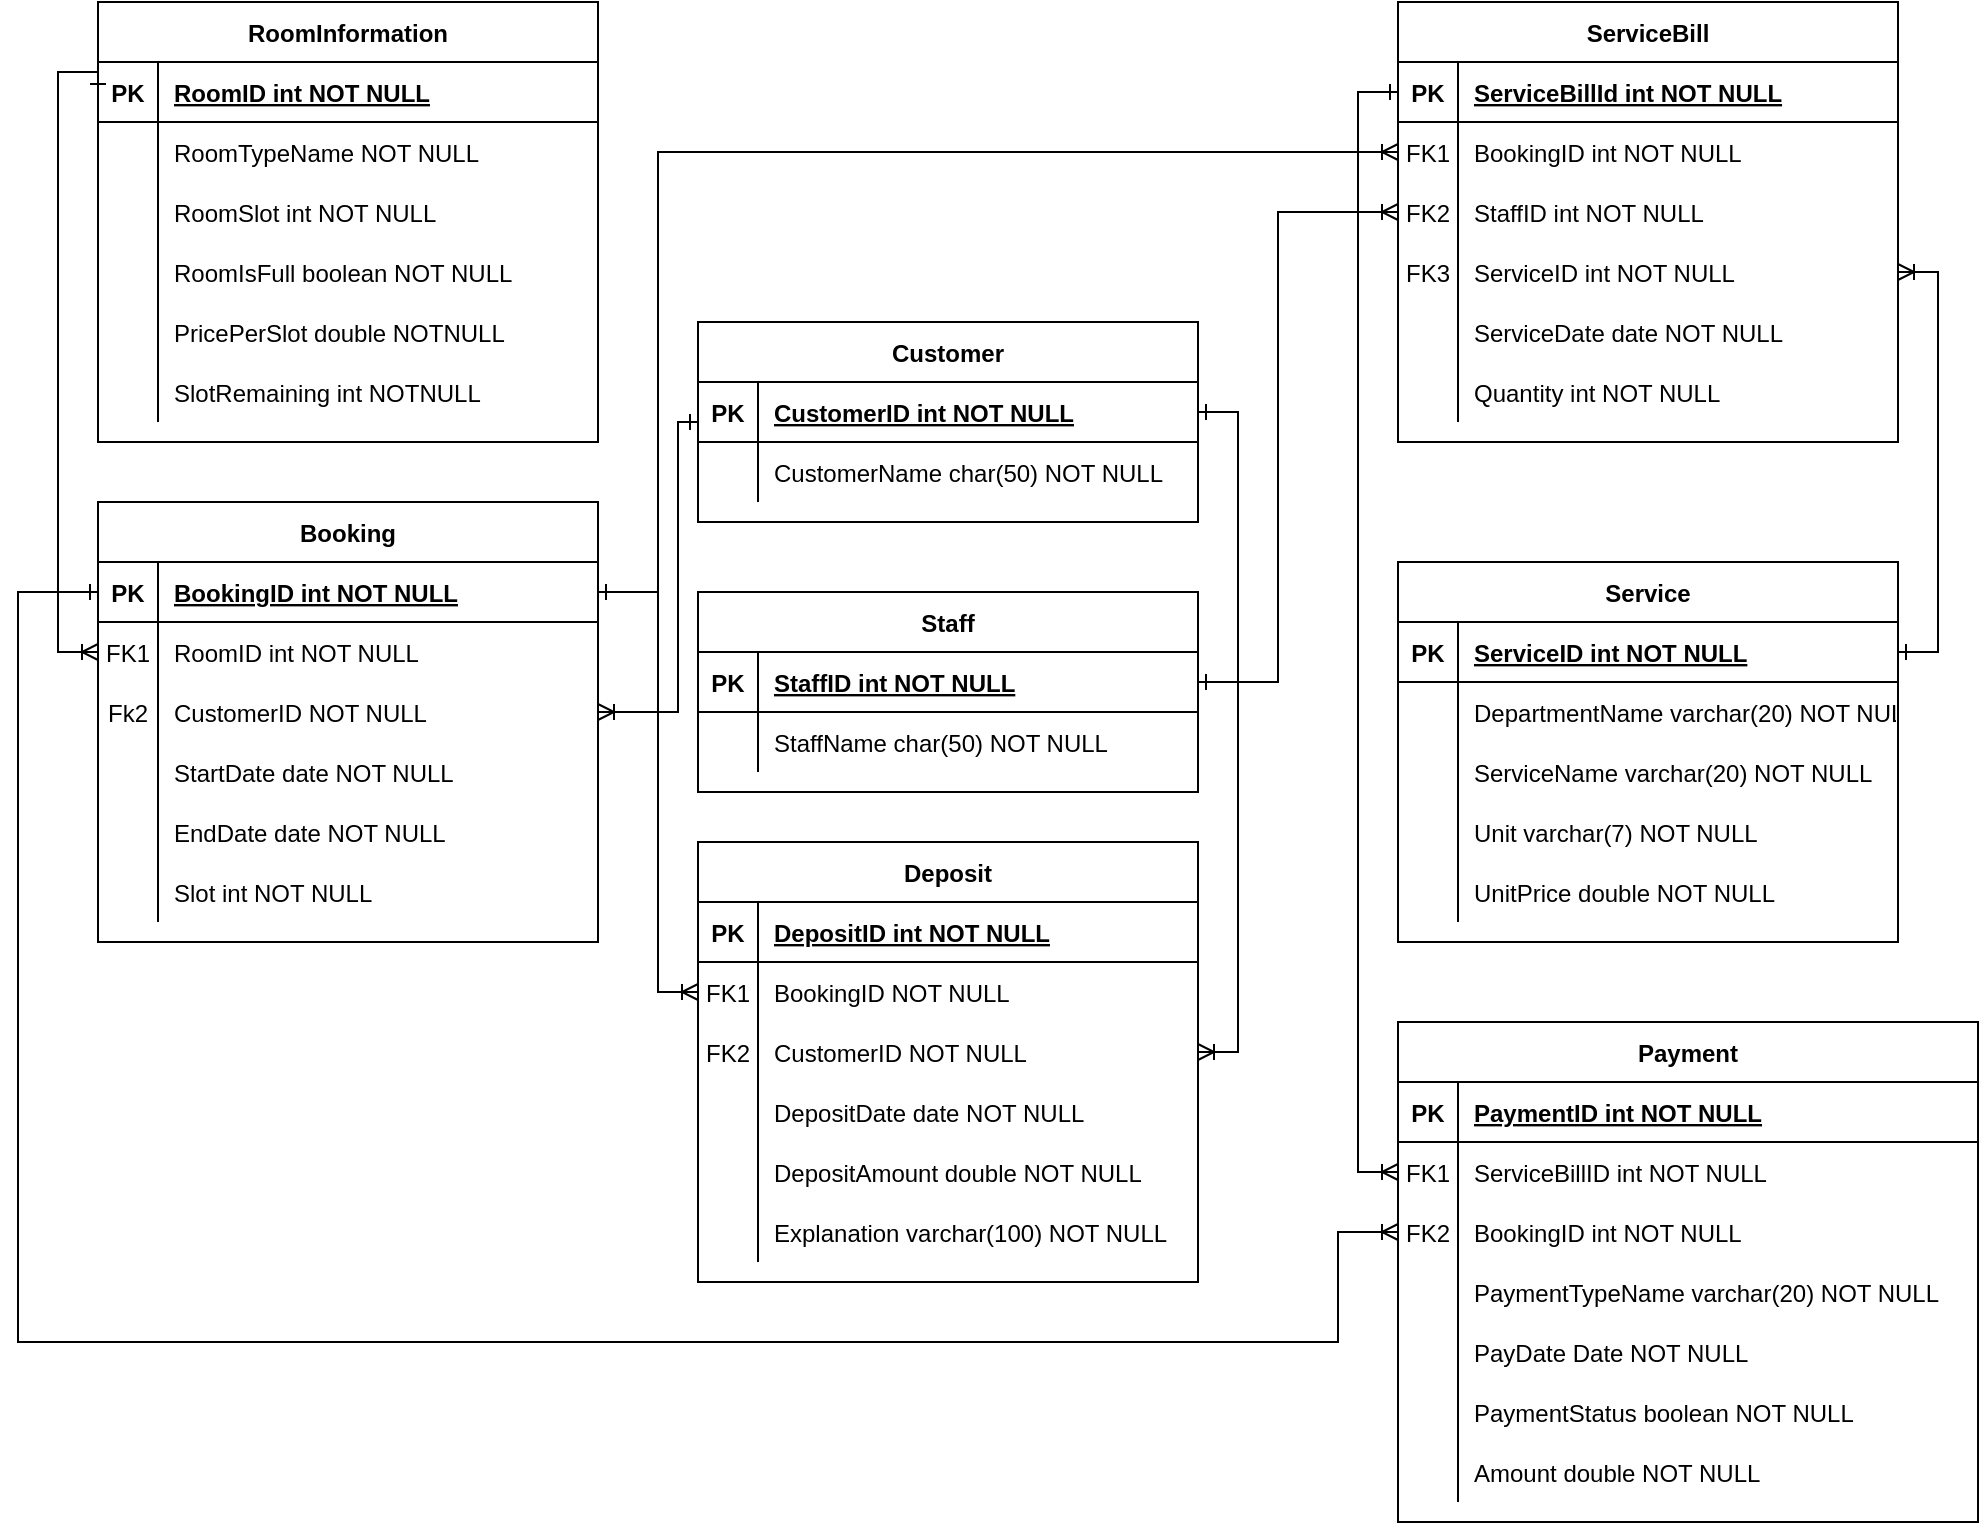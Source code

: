 <mxfile version="14.8.1" type="github">
  <diagram id="R2lEEEUBdFMjLlhIrx00" name="Page-1">
    <mxGraphModel dx="2333" dy="781" grid="1" gridSize="10" guides="1" tooltips="1" connect="1" arrows="1" fold="1" page="1" pageScale="1" pageWidth="850" pageHeight="1100" math="0" shadow="0" extFonts="Permanent Marker^https://fonts.googleapis.com/css?family=Permanent+Marker">
      <root>
        <mxCell id="0" />
        <mxCell id="1" parent="0" />
        <mxCell id="C-vyLk0tnHw3VtMMgP7b-1" value="" style="endArrow=ERoneToMany;startArrow=ERone;endFill=0;startFill=0;edgeStyle=orthogonalEdgeStyle;rounded=0;exitX=1;exitY=0.5;exitDx=0;exitDy=0;" parent="1" source="pdozgxHdHOySigWVWjLX-70" target="C-vyLk0tnHw3VtMMgP7b-6" edge="1">
          <mxGeometry width="100" height="100" relative="1" as="geometry">
            <mxPoint x="320" y="940" as="sourcePoint" />
            <mxPoint x="420" y="840" as="targetPoint" />
            <Array as="points">
              <mxPoint x="80" y="475" />
              <mxPoint x="80" y="255" />
            </Array>
          </mxGeometry>
        </mxCell>
        <mxCell id="C-vyLk0tnHw3VtMMgP7b-2" value="ServiceBill" style="shape=table;startSize=30;container=1;collapsible=1;childLayout=tableLayout;fixedRows=1;rowLines=0;fontStyle=1;align=center;resizeLast=1;" parent="1" vertex="1">
          <mxGeometry x="450" y="180" width="250" height="220" as="geometry" />
        </mxCell>
        <mxCell id="C-vyLk0tnHw3VtMMgP7b-3" value="" style="shape=partialRectangle;collapsible=0;dropTarget=0;pointerEvents=0;fillColor=none;points=[[0,0.5],[1,0.5]];portConstraint=eastwest;top=0;left=0;right=0;bottom=1;" parent="C-vyLk0tnHw3VtMMgP7b-2" vertex="1">
          <mxGeometry y="30" width="250" height="30" as="geometry" />
        </mxCell>
        <mxCell id="C-vyLk0tnHw3VtMMgP7b-4" value="PK" style="shape=partialRectangle;overflow=hidden;connectable=0;fillColor=none;top=0;left=0;bottom=0;right=0;fontStyle=1;" parent="C-vyLk0tnHw3VtMMgP7b-3" vertex="1">
          <mxGeometry width="30" height="30" as="geometry" />
        </mxCell>
        <mxCell id="C-vyLk0tnHw3VtMMgP7b-5" value="ServiceBillId int NOT NULL " style="shape=partialRectangle;overflow=hidden;connectable=0;fillColor=none;top=0;left=0;bottom=0;right=0;align=left;spacingLeft=6;fontStyle=5;" parent="C-vyLk0tnHw3VtMMgP7b-3" vertex="1">
          <mxGeometry x="30" width="220" height="30" as="geometry" />
        </mxCell>
        <mxCell id="C-vyLk0tnHw3VtMMgP7b-6" value="" style="shape=partialRectangle;collapsible=0;dropTarget=0;pointerEvents=0;fillColor=none;points=[[0,0.5],[1,0.5]];portConstraint=eastwest;top=0;left=0;right=0;bottom=0;" parent="C-vyLk0tnHw3VtMMgP7b-2" vertex="1">
          <mxGeometry y="60" width="250" height="30" as="geometry" />
        </mxCell>
        <mxCell id="C-vyLk0tnHw3VtMMgP7b-7" value="FK1" style="shape=partialRectangle;overflow=hidden;connectable=0;fillColor=none;top=0;left=0;bottom=0;right=0;" parent="C-vyLk0tnHw3VtMMgP7b-6" vertex="1">
          <mxGeometry width="30" height="30" as="geometry" />
        </mxCell>
        <mxCell id="C-vyLk0tnHw3VtMMgP7b-8" value="BookingID int NOT NULL" style="shape=partialRectangle;overflow=hidden;connectable=0;fillColor=none;top=0;left=0;bottom=0;right=0;align=left;spacingLeft=6;" parent="C-vyLk0tnHw3VtMMgP7b-6" vertex="1">
          <mxGeometry x="30" width="220" height="30" as="geometry" />
        </mxCell>
        <mxCell id="3VsKUPw2C42cCpVu3yYq-6" value="" style="shape=partialRectangle;collapsible=0;dropTarget=0;pointerEvents=0;fillColor=none;points=[[0,0.5],[1,0.5]];portConstraint=eastwest;top=0;left=0;right=0;bottom=0;" parent="C-vyLk0tnHw3VtMMgP7b-2" vertex="1">
          <mxGeometry y="90" width="250" height="30" as="geometry" />
        </mxCell>
        <mxCell id="3VsKUPw2C42cCpVu3yYq-7" value="FK2" style="shape=partialRectangle;overflow=hidden;connectable=0;fillColor=none;top=0;left=0;bottom=0;right=0;" parent="3VsKUPw2C42cCpVu3yYq-6" vertex="1">
          <mxGeometry width="30" height="30" as="geometry" />
        </mxCell>
        <mxCell id="3VsKUPw2C42cCpVu3yYq-8" value="StaffID int NOT NULL" style="shape=partialRectangle;overflow=hidden;connectable=0;fillColor=none;top=0;left=0;bottom=0;right=0;align=left;spacingLeft=6;" parent="3VsKUPw2C42cCpVu3yYq-6" vertex="1">
          <mxGeometry x="30" width="220" height="30" as="geometry" />
        </mxCell>
        <mxCell id="3VsKUPw2C42cCpVu3yYq-26" value="" style="shape=partialRectangle;collapsible=0;dropTarget=0;pointerEvents=0;fillColor=none;points=[[0,0.5],[1,0.5]];portConstraint=eastwest;top=0;left=0;right=0;bottom=0;" parent="C-vyLk0tnHw3VtMMgP7b-2" vertex="1">
          <mxGeometry y="120" width="250" height="30" as="geometry" />
        </mxCell>
        <mxCell id="3VsKUPw2C42cCpVu3yYq-27" value="FK3" style="shape=partialRectangle;overflow=hidden;connectable=0;fillColor=none;top=0;left=0;bottom=0;right=0;" parent="3VsKUPw2C42cCpVu3yYq-26" vertex="1">
          <mxGeometry width="30" height="30" as="geometry" />
        </mxCell>
        <mxCell id="3VsKUPw2C42cCpVu3yYq-28" value="ServiceID int NOT NULL" style="shape=partialRectangle;overflow=hidden;connectable=0;fillColor=none;top=0;left=0;bottom=0;right=0;align=left;spacingLeft=6;" parent="3VsKUPw2C42cCpVu3yYq-26" vertex="1">
          <mxGeometry x="30" width="220" height="30" as="geometry" />
        </mxCell>
        <mxCell id="C-vyLk0tnHw3VtMMgP7b-9" value="" style="shape=partialRectangle;collapsible=0;dropTarget=0;pointerEvents=0;fillColor=none;points=[[0,0.5],[1,0.5]];portConstraint=eastwest;top=0;left=0;right=0;bottom=0;" parent="C-vyLk0tnHw3VtMMgP7b-2" vertex="1">
          <mxGeometry y="150" width="250" height="30" as="geometry" />
        </mxCell>
        <mxCell id="C-vyLk0tnHw3VtMMgP7b-10" value="" style="shape=partialRectangle;overflow=hidden;connectable=0;fillColor=none;top=0;left=0;bottom=0;right=0;" parent="C-vyLk0tnHw3VtMMgP7b-9" vertex="1">
          <mxGeometry width="30" height="30" as="geometry" />
        </mxCell>
        <mxCell id="C-vyLk0tnHw3VtMMgP7b-11" value="ServiceDate date NOT NULL" style="shape=partialRectangle;overflow=hidden;connectable=0;fillColor=none;top=0;left=0;bottom=0;right=0;align=left;spacingLeft=6;" parent="C-vyLk0tnHw3VtMMgP7b-9" vertex="1">
          <mxGeometry x="30" width="220" height="30" as="geometry" />
        </mxCell>
        <mxCell id="fxvT222xAMGo9lwEEvbv-1" value="" style="shape=partialRectangle;collapsible=0;dropTarget=0;pointerEvents=0;fillColor=none;points=[[0,0.5],[1,0.5]];portConstraint=eastwest;top=0;left=0;right=0;bottom=0;" parent="C-vyLk0tnHw3VtMMgP7b-2" vertex="1">
          <mxGeometry y="180" width="250" height="30" as="geometry" />
        </mxCell>
        <mxCell id="fxvT222xAMGo9lwEEvbv-2" value="" style="shape=partialRectangle;overflow=hidden;connectable=0;fillColor=none;top=0;left=0;bottom=0;right=0;" parent="fxvT222xAMGo9lwEEvbv-1" vertex="1">
          <mxGeometry width="30" height="30" as="geometry" />
        </mxCell>
        <mxCell id="fxvT222xAMGo9lwEEvbv-3" value="Quantity int NOT NULL" style="shape=partialRectangle;overflow=hidden;connectable=0;fillColor=none;top=0;left=0;bottom=0;right=0;align=left;spacingLeft=6;" parent="fxvT222xAMGo9lwEEvbv-1" vertex="1">
          <mxGeometry x="30" width="220" height="30" as="geometry" />
        </mxCell>
        <mxCell id="C-vyLk0tnHw3VtMMgP7b-13" value="Service" style="shape=table;startSize=30;container=1;collapsible=1;childLayout=tableLayout;fixedRows=1;rowLines=0;fontStyle=1;align=center;resizeLast=1;" parent="1" vertex="1">
          <mxGeometry x="450" y="460" width="250" height="190" as="geometry" />
        </mxCell>
        <mxCell id="C-vyLk0tnHw3VtMMgP7b-14" value="" style="shape=partialRectangle;collapsible=0;dropTarget=0;pointerEvents=0;fillColor=none;points=[[0,0.5],[1,0.5]];portConstraint=eastwest;top=0;left=0;right=0;bottom=1;" parent="C-vyLk0tnHw3VtMMgP7b-13" vertex="1">
          <mxGeometry y="30" width="250" height="30" as="geometry" />
        </mxCell>
        <mxCell id="C-vyLk0tnHw3VtMMgP7b-15" value="PK" style="shape=partialRectangle;overflow=hidden;connectable=0;fillColor=none;top=0;left=0;bottom=0;right=0;fontStyle=1;" parent="C-vyLk0tnHw3VtMMgP7b-14" vertex="1">
          <mxGeometry width="30" height="30" as="geometry" />
        </mxCell>
        <mxCell id="C-vyLk0tnHw3VtMMgP7b-16" value="ServiceID int NOT NULL " style="shape=partialRectangle;overflow=hidden;connectable=0;fillColor=none;top=0;left=0;bottom=0;right=0;align=left;spacingLeft=6;fontStyle=5;" parent="C-vyLk0tnHw3VtMMgP7b-14" vertex="1">
          <mxGeometry x="30" width="220" height="30" as="geometry" />
        </mxCell>
        <mxCell id="3VsKUPw2C42cCpVu3yYq-75" value="" style="shape=partialRectangle;collapsible=0;dropTarget=0;pointerEvents=0;fillColor=none;points=[[0,0.5],[1,0.5]];portConstraint=eastwest;top=0;left=0;right=0;bottom=0;" parent="C-vyLk0tnHw3VtMMgP7b-13" vertex="1">
          <mxGeometry y="60" width="250" height="30" as="geometry" />
        </mxCell>
        <mxCell id="3VsKUPw2C42cCpVu3yYq-76" value="" style="shape=partialRectangle;overflow=hidden;connectable=0;fillColor=none;top=0;left=0;bottom=0;right=0;" parent="3VsKUPw2C42cCpVu3yYq-75" vertex="1">
          <mxGeometry width="30" height="30" as="geometry" />
        </mxCell>
        <mxCell id="3VsKUPw2C42cCpVu3yYq-77" value="DepartmentName varchar(20) NOT NULL" style="shape=partialRectangle;overflow=hidden;connectable=0;fillColor=none;top=0;left=0;bottom=0;right=0;align=left;spacingLeft=6;" parent="3VsKUPw2C42cCpVu3yYq-75" vertex="1">
          <mxGeometry x="30" width="220" height="30" as="geometry" />
        </mxCell>
        <mxCell id="pdozgxHdHOySigWVWjLX-59" value="" style="shape=partialRectangle;collapsible=0;dropTarget=0;pointerEvents=0;fillColor=none;points=[[0,0.5],[1,0.5]];portConstraint=eastwest;top=0;left=0;right=0;bottom=0;" parent="C-vyLk0tnHw3VtMMgP7b-13" vertex="1">
          <mxGeometry y="90" width="250" height="30" as="geometry" />
        </mxCell>
        <mxCell id="pdozgxHdHOySigWVWjLX-60" value="" style="shape=partialRectangle;overflow=hidden;connectable=0;fillColor=none;top=0;left=0;bottom=0;right=0;" parent="pdozgxHdHOySigWVWjLX-59" vertex="1">
          <mxGeometry width="30" height="30" as="geometry" />
        </mxCell>
        <mxCell id="pdozgxHdHOySigWVWjLX-61" value="ServiceName varchar(20) NOT NULL" style="shape=partialRectangle;overflow=hidden;connectable=0;fillColor=none;top=0;left=0;bottom=0;right=0;align=left;spacingLeft=6;" parent="pdozgxHdHOySigWVWjLX-59" vertex="1">
          <mxGeometry x="30" width="220" height="30" as="geometry" />
        </mxCell>
        <mxCell id="3VsKUPw2C42cCpVu3yYq-29" value="" style="shape=partialRectangle;collapsible=0;dropTarget=0;pointerEvents=0;fillColor=none;points=[[0,0.5],[1,0.5]];portConstraint=eastwest;top=0;left=0;right=0;bottom=0;" parent="C-vyLk0tnHw3VtMMgP7b-13" vertex="1">
          <mxGeometry y="120" width="250" height="30" as="geometry" />
        </mxCell>
        <mxCell id="3VsKUPw2C42cCpVu3yYq-30" value="" style="shape=partialRectangle;overflow=hidden;connectable=0;fillColor=none;top=0;left=0;bottom=0;right=0;" parent="3VsKUPw2C42cCpVu3yYq-29" vertex="1">
          <mxGeometry width="30" height="30" as="geometry" />
        </mxCell>
        <mxCell id="3VsKUPw2C42cCpVu3yYq-31" value="Unit varchar(7) NOT NULL" style="shape=partialRectangle;overflow=hidden;connectable=0;fillColor=none;top=0;left=0;bottom=0;right=0;align=left;spacingLeft=6;" parent="3VsKUPw2C42cCpVu3yYq-29" vertex="1">
          <mxGeometry x="30" width="220" height="30" as="geometry" />
        </mxCell>
        <mxCell id="3VsKUPw2C42cCpVu3yYq-32" value="" style="shape=partialRectangle;collapsible=0;dropTarget=0;pointerEvents=0;fillColor=none;points=[[0,0.5],[1,0.5]];portConstraint=eastwest;top=0;left=0;right=0;bottom=0;" parent="C-vyLk0tnHw3VtMMgP7b-13" vertex="1">
          <mxGeometry y="150" width="250" height="30" as="geometry" />
        </mxCell>
        <mxCell id="3VsKUPw2C42cCpVu3yYq-33" value="" style="shape=partialRectangle;overflow=hidden;connectable=0;fillColor=none;top=0;left=0;bottom=0;right=0;" parent="3VsKUPw2C42cCpVu3yYq-32" vertex="1">
          <mxGeometry width="30" height="30" as="geometry" />
        </mxCell>
        <mxCell id="3VsKUPw2C42cCpVu3yYq-34" value="UnitPrice double NOT NULL" style="shape=partialRectangle;overflow=hidden;connectable=0;fillColor=none;top=0;left=0;bottom=0;right=0;align=left;spacingLeft=6;" parent="3VsKUPw2C42cCpVu3yYq-32" vertex="1">
          <mxGeometry x="30" width="220" height="30" as="geometry" />
        </mxCell>
        <mxCell id="C-vyLk0tnHw3VtMMgP7b-23" value="Customer" style="shape=table;startSize=30;container=1;collapsible=1;childLayout=tableLayout;fixedRows=1;rowLines=0;fontStyle=1;align=center;resizeLast=1;" parent="1" vertex="1">
          <mxGeometry x="100" y="340" width="250" height="100" as="geometry" />
        </mxCell>
        <mxCell id="C-vyLk0tnHw3VtMMgP7b-24" value="" style="shape=partialRectangle;collapsible=0;dropTarget=0;pointerEvents=0;fillColor=none;points=[[0,0.5],[1,0.5]];portConstraint=eastwest;top=0;left=0;right=0;bottom=1;" parent="C-vyLk0tnHw3VtMMgP7b-23" vertex="1">
          <mxGeometry y="30" width="250" height="30" as="geometry" />
        </mxCell>
        <mxCell id="C-vyLk0tnHw3VtMMgP7b-25" value="PK" style="shape=partialRectangle;overflow=hidden;connectable=0;fillColor=none;top=0;left=0;bottom=0;right=0;fontStyle=1;" parent="C-vyLk0tnHw3VtMMgP7b-24" vertex="1">
          <mxGeometry width="30" height="30" as="geometry" />
        </mxCell>
        <mxCell id="C-vyLk0tnHw3VtMMgP7b-26" value="CustomerID int NOT NULL " style="shape=partialRectangle;overflow=hidden;connectable=0;fillColor=none;top=0;left=0;bottom=0;right=0;align=left;spacingLeft=6;fontStyle=5;" parent="C-vyLk0tnHw3VtMMgP7b-24" vertex="1">
          <mxGeometry x="30" width="220" height="30" as="geometry" />
        </mxCell>
        <mxCell id="C-vyLk0tnHw3VtMMgP7b-27" value="" style="shape=partialRectangle;collapsible=0;dropTarget=0;pointerEvents=0;fillColor=none;points=[[0,0.5],[1,0.5]];portConstraint=eastwest;top=0;left=0;right=0;bottom=0;" parent="C-vyLk0tnHw3VtMMgP7b-23" vertex="1">
          <mxGeometry y="60" width="250" height="30" as="geometry" />
        </mxCell>
        <mxCell id="C-vyLk0tnHw3VtMMgP7b-28" value="" style="shape=partialRectangle;overflow=hidden;connectable=0;fillColor=none;top=0;left=0;bottom=0;right=0;" parent="C-vyLk0tnHw3VtMMgP7b-27" vertex="1">
          <mxGeometry width="30" height="30" as="geometry" />
        </mxCell>
        <mxCell id="C-vyLk0tnHw3VtMMgP7b-29" value="CustomerName char(50) NOT NULL" style="shape=partialRectangle;overflow=hidden;connectable=0;fillColor=none;top=0;left=0;bottom=0;right=0;align=left;spacingLeft=6;" parent="C-vyLk0tnHw3VtMMgP7b-27" vertex="1">
          <mxGeometry x="30" width="220" height="30" as="geometry" />
        </mxCell>
        <mxCell id="3VsKUPw2C42cCpVu3yYq-9" value="Staff" style="shape=table;startSize=30;container=1;collapsible=1;childLayout=tableLayout;fixedRows=1;rowLines=0;fontStyle=1;align=center;resizeLast=1;" parent="1" vertex="1">
          <mxGeometry x="100" y="475" width="250" height="100" as="geometry" />
        </mxCell>
        <mxCell id="3VsKUPw2C42cCpVu3yYq-10" value="" style="shape=partialRectangle;collapsible=0;dropTarget=0;pointerEvents=0;fillColor=none;points=[[0,0.5],[1,0.5]];portConstraint=eastwest;top=0;left=0;right=0;bottom=1;" parent="3VsKUPw2C42cCpVu3yYq-9" vertex="1">
          <mxGeometry y="30" width="250" height="30" as="geometry" />
        </mxCell>
        <mxCell id="3VsKUPw2C42cCpVu3yYq-11" value="PK" style="shape=partialRectangle;overflow=hidden;connectable=0;fillColor=none;top=0;left=0;bottom=0;right=0;fontStyle=1;" parent="3VsKUPw2C42cCpVu3yYq-10" vertex="1">
          <mxGeometry width="30" height="30" as="geometry" />
        </mxCell>
        <mxCell id="3VsKUPw2C42cCpVu3yYq-12" value="StaffID int NOT NULL " style="shape=partialRectangle;overflow=hidden;connectable=0;fillColor=none;top=0;left=0;bottom=0;right=0;align=left;spacingLeft=6;fontStyle=5;" parent="3VsKUPw2C42cCpVu3yYq-10" vertex="1">
          <mxGeometry x="30" width="220" height="30" as="geometry" />
        </mxCell>
        <mxCell id="3VsKUPw2C42cCpVu3yYq-13" value="" style="shape=partialRectangle;collapsible=0;dropTarget=0;pointerEvents=0;fillColor=none;points=[[0,0.5],[1,0.5]];portConstraint=eastwest;top=0;left=0;right=0;bottom=0;" parent="3VsKUPw2C42cCpVu3yYq-9" vertex="1">
          <mxGeometry y="60" width="250" height="30" as="geometry" />
        </mxCell>
        <mxCell id="3VsKUPw2C42cCpVu3yYq-14" value="" style="shape=partialRectangle;overflow=hidden;connectable=0;fillColor=none;top=0;left=0;bottom=0;right=0;" parent="3VsKUPw2C42cCpVu3yYq-13" vertex="1">
          <mxGeometry width="30" height="30" as="geometry" />
        </mxCell>
        <mxCell id="3VsKUPw2C42cCpVu3yYq-15" value="StaffName char(50) NOT NULL" style="shape=partialRectangle;overflow=hidden;connectable=0;fillColor=none;top=0;left=0;bottom=0;right=0;align=left;spacingLeft=6;" parent="3VsKUPw2C42cCpVu3yYq-13" vertex="1">
          <mxGeometry x="30" width="220" height="30" as="geometry" />
        </mxCell>
        <mxCell id="3VsKUPw2C42cCpVu3yYq-38" value="Deposit" style="shape=table;startSize=30;container=1;collapsible=1;childLayout=tableLayout;fixedRows=1;rowLines=0;fontStyle=1;align=center;resizeLast=1;" parent="1" vertex="1">
          <mxGeometry x="100" y="600" width="250" height="220" as="geometry" />
        </mxCell>
        <mxCell id="3VsKUPw2C42cCpVu3yYq-39" value="" style="shape=partialRectangle;collapsible=0;dropTarget=0;pointerEvents=0;fillColor=none;points=[[0,0.5],[1,0.5]];portConstraint=eastwest;top=0;left=0;right=0;bottom=1;" parent="3VsKUPw2C42cCpVu3yYq-38" vertex="1">
          <mxGeometry y="30" width="250" height="30" as="geometry" />
        </mxCell>
        <mxCell id="3VsKUPw2C42cCpVu3yYq-40" value="PK" style="shape=partialRectangle;overflow=hidden;connectable=0;fillColor=none;top=0;left=0;bottom=0;right=0;fontStyle=1;" parent="3VsKUPw2C42cCpVu3yYq-39" vertex="1">
          <mxGeometry width="30" height="30" as="geometry" />
        </mxCell>
        <mxCell id="3VsKUPw2C42cCpVu3yYq-41" value="DepositID int NOT NULL " style="shape=partialRectangle;overflow=hidden;connectable=0;fillColor=none;top=0;left=0;bottom=0;right=0;align=left;spacingLeft=6;fontStyle=5;" parent="3VsKUPw2C42cCpVu3yYq-39" vertex="1">
          <mxGeometry x="30" width="220" height="30" as="geometry" />
        </mxCell>
        <mxCell id="3VsKUPw2C42cCpVu3yYq-48" value="" style="shape=partialRectangle;collapsible=0;dropTarget=0;pointerEvents=0;fillColor=none;points=[[0,0.5],[1,0.5]];portConstraint=eastwest;top=0;left=0;right=0;bottom=0;" parent="3VsKUPw2C42cCpVu3yYq-38" vertex="1">
          <mxGeometry y="60" width="250" height="30" as="geometry" />
        </mxCell>
        <mxCell id="3VsKUPw2C42cCpVu3yYq-49" value="FK1" style="shape=partialRectangle;overflow=hidden;connectable=0;fillColor=none;top=0;left=0;bottom=0;right=0;" parent="3VsKUPw2C42cCpVu3yYq-48" vertex="1">
          <mxGeometry width="30" height="30" as="geometry" />
        </mxCell>
        <mxCell id="3VsKUPw2C42cCpVu3yYq-50" value="BookingID NOT NULL" style="shape=partialRectangle;overflow=hidden;connectable=0;fillColor=none;top=0;left=0;bottom=0;right=0;align=left;spacingLeft=6;" parent="3VsKUPw2C42cCpVu3yYq-48" vertex="1">
          <mxGeometry x="30" width="220" height="30" as="geometry" />
        </mxCell>
        <mxCell id="02pUx_h28aILRqXFC5u3-17" value="" style="shape=partialRectangle;collapsible=0;dropTarget=0;pointerEvents=0;fillColor=none;points=[[0,0.5],[1,0.5]];portConstraint=eastwest;top=0;left=0;right=0;bottom=0;" parent="3VsKUPw2C42cCpVu3yYq-38" vertex="1">
          <mxGeometry y="90" width="250" height="30" as="geometry" />
        </mxCell>
        <mxCell id="02pUx_h28aILRqXFC5u3-18" value="FK2" style="shape=partialRectangle;overflow=hidden;connectable=0;fillColor=none;top=0;left=0;bottom=0;right=0;" parent="02pUx_h28aILRqXFC5u3-17" vertex="1">
          <mxGeometry width="30" height="30" as="geometry" />
        </mxCell>
        <mxCell id="02pUx_h28aILRqXFC5u3-19" value="CustomerID NOT NULL" style="shape=partialRectangle;overflow=hidden;connectable=0;fillColor=none;top=0;left=0;bottom=0;right=0;align=left;spacingLeft=6;" parent="02pUx_h28aILRqXFC5u3-17" vertex="1">
          <mxGeometry x="30" width="220" height="30" as="geometry" />
        </mxCell>
        <mxCell id="3VsKUPw2C42cCpVu3yYq-42" value="" style="shape=partialRectangle;collapsible=0;dropTarget=0;pointerEvents=0;fillColor=none;points=[[0,0.5],[1,0.5]];portConstraint=eastwest;top=0;left=0;right=0;bottom=0;" parent="3VsKUPw2C42cCpVu3yYq-38" vertex="1">
          <mxGeometry y="120" width="250" height="30" as="geometry" />
        </mxCell>
        <mxCell id="3VsKUPw2C42cCpVu3yYq-43" value="" style="shape=partialRectangle;overflow=hidden;connectable=0;fillColor=none;top=0;left=0;bottom=0;right=0;" parent="3VsKUPw2C42cCpVu3yYq-42" vertex="1">
          <mxGeometry width="30" height="30" as="geometry" />
        </mxCell>
        <mxCell id="3VsKUPw2C42cCpVu3yYq-44" value="DepositDate date NOT NULL" style="shape=partialRectangle;overflow=hidden;connectable=0;fillColor=none;top=0;left=0;bottom=0;right=0;align=left;spacingLeft=6;" parent="3VsKUPw2C42cCpVu3yYq-42" vertex="1">
          <mxGeometry x="30" width="220" height="30" as="geometry" />
        </mxCell>
        <mxCell id="3VsKUPw2C42cCpVu3yYq-45" value="" style="shape=partialRectangle;collapsible=0;dropTarget=0;pointerEvents=0;fillColor=none;points=[[0,0.5],[1,0.5]];portConstraint=eastwest;top=0;left=0;right=0;bottom=0;" parent="3VsKUPw2C42cCpVu3yYq-38" vertex="1">
          <mxGeometry y="150" width="250" height="30" as="geometry" />
        </mxCell>
        <mxCell id="3VsKUPw2C42cCpVu3yYq-46" value="" style="shape=partialRectangle;overflow=hidden;connectable=0;fillColor=none;top=0;left=0;bottom=0;right=0;" parent="3VsKUPw2C42cCpVu3yYq-45" vertex="1">
          <mxGeometry width="30" height="30" as="geometry" />
        </mxCell>
        <mxCell id="3VsKUPw2C42cCpVu3yYq-47" value="DepositAmount double NOT NULL" style="shape=partialRectangle;overflow=hidden;connectable=0;fillColor=none;top=0;left=0;bottom=0;right=0;align=left;spacingLeft=6;" parent="3VsKUPw2C42cCpVu3yYq-45" vertex="1">
          <mxGeometry x="30" width="220" height="30" as="geometry" />
        </mxCell>
        <mxCell id="3VsKUPw2C42cCpVu3yYq-54" value="" style="shape=partialRectangle;collapsible=0;dropTarget=0;pointerEvents=0;fillColor=none;points=[[0,0.5],[1,0.5]];portConstraint=eastwest;top=0;left=0;right=0;bottom=0;" parent="3VsKUPw2C42cCpVu3yYq-38" vertex="1">
          <mxGeometry y="180" width="250" height="30" as="geometry" />
        </mxCell>
        <mxCell id="3VsKUPw2C42cCpVu3yYq-55" value="" style="shape=partialRectangle;overflow=hidden;connectable=0;fillColor=none;top=0;left=0;bottom=0;right=0;" parent="3VsKUPw2C42cCpVu3yYq-54" vertex="1">
          <mxGeometry width="30" height="30" as="geometry" />
        </mxCell>
        <mxCell id="3VsKUPw2C42cCpVu3yYq-56" value="Explanation varchar(100) NOT NULL" style="shape=partialRectangle;overflow=hidden;connectable=0;fillColor=none;top=0;left=0;bottom=0;right=0;align=left;spacingLeft=6;" parent="3VsKUPw2C42cCpVu3yYq-54" vertex="1">
          <mxGeometry x="30" width="220" height="30" as="geometry" />
        </mxCell>
        <mxCell id="3VsKUPw2C42cCpVu3yYq-78" style="edgeStyle=orthogonalEdgeStyle;rounded=0;orthogonalLoop=1;jettySize=auto;html=1;startArrow=ERoneToMany;startFill=0;endArrow=ERone;endFill=0;exitX=1;exitY=0.5;exitDx=0;exitDy=0;" parent="1" source="3VsKUPw2C42cCpVu3yYq-26" target="C-vyLk0tnHw3VtMMgP7b-14" edge="1">
          <mxGeometry relative="1" as="geometry">
            <Array as="points">
              <mxPoint x="720" y="315" />
              <mxPoint x="720" y="505" />
            </Array>
          </mxGeometry>
        </mxCell>
        <mxCell id="fxvT222xAMGo9lwEEvbv-7" value="RoomInformation" style="shape=table;startSize=30;container=1;collapsible=1;childLayout=tableLayout;fixedRows=1;rowLines=0;fontStyle=1;align=center;resizeLast=1;" parent="1" vertex="1">
          <mxGeometry x="-200" y="180" width="250" height="220" as="geometry" />
        </mxCell>
        <mxCell id="fxvT222xAMGo9lwEEvbv-8" value="" style="shape=partialRectangle;collapsible=0;dropTarget=0;pointerEvents=0;fillColor=none;points=[[0,0.5],[1,0.5]];portConstraint=eastwest;top=0;left=0;right=0;bottom=1;" parent="fxvT222xAMGo9lwEEvbv-7" vertex="1">
          <mxGeometry y="30" width="250" height="30" as="geometry" />
        </mxCell>
        <mxCell id="fxvT222xAMGo9lwEEvbv-9" value="PK" style="shape=partialRectangle;overflow=hidden;connectable=0;fillColor=none;top=0;left=0;bottom=0;right=0;fontStyle=1;" parent="fxvT222xAMGo9lwEEvbv-8" vertex="1">
          <mxGeometry width="30" height="30" as="geometry" />
        </mxCell>
        <mxCell id="fxvT222xAMGo9lwEEvbv-10" value="RoomID int NOT NULL " style="shape=partialRectangle;overflow=hidden;connectable=0;fillColor=none;top=0;left=0;bottom=0;right=0;align=left;spacingLeft=6;fontStyle=5;" parent="fxvT222xAMGo9lwEEvbv-8" vertex="1">
          <mxGeometry x="30" width="220" height="30" as="geometry" />
        </mxCell>
        <mxCell id="fxvT222xAMGo9lwEEvbv-14" value="" style="shape=partialRectangle;collapsible=0;dropTarget=0;pointerEvents=0;fillColor=none;points=[[0,0.5],[1,0.5]];portConstraint=eastwest;top=0;left=0;right=0;bottom=0;" parent="fxvT222xAMGo9lwEEvbv-7" vertex="1">
          <mxGeometry y="60" width="250" height="30" as="geometry" />
        </mxCell>
        <mxCell id="fxvT222xAMGo9lwEEvbv-15" value="" style="shape=partialRectangle;overflow=hidden;connectable=0;fillColor=none;top=0;left=0;bottom=0;right=0;" parent="fxvT222xAMGo9lwEEvbv-14" vertex="1">
          <mxGeometry width="30" height="30" as="geometry" />
        </mxCell>
        <mxCell id="fxvT222xAMGo9lwEEvbv-16" value="RoomTypeName NOT NULL" style="shape=partialRectangle;overflow=hidden;connectable=0;fillColor=none;top=0;left=0;bottom=0;right=0;align=left;spacingLeft=6;" parent="fxvT222xAMGo9lwEEvbv-14" vertex="1">
          <mxGeometry x="30" width="220" height="30" as="geometry" />
        </mxCell>
        <mxCell id="fxvT222xAMGo9lwEEvbv-11" value="" style="shape=partialRectangle;collapsible=0;dropTarget=0;pointerEvents=0;fillColor=none;points=[[0,0.5],[1,0.5]];portConstraint=eastwest;top=0;left=0;right=0;bottom=0;" parent="fxvT222xAMGo9lwEEvbv-7" vertex="1">
          <mxGeometry y="90" width="250" height="30" as="geometry" />
        </mxCell>
        <mxCell id="fxvT222xAMGo9lwEEvbv-12" value="" style="shape=partialRectangle;overflow=hidden;connectable=0;fillColor=none;top=0;left=0;bottom=0;right=0;" parent="fxvT222xAMGo9lwEEvbv-11" vertex="1">
          <mxGeometry width="30" height="30" as="geometry" />
        </mxCell>
        <mxCell id="fxvT222xAMGo9lwEEvbv-13" value="RoomSlot int NOT NULL" style="shape=partialRectangle;overflow=hidden;connectable=0;fillColor=none;top=0;left=0;bottom=0;right=0;align=left;spacingLeft=6;" parent="fxvT222xAMGo9lwEEvbv-11" vertex="1">
          <mxGeometry x="30" width="220" height="30" as="geometry" />
        </mxCell>
        <mxCell id="pdozgxHdHOySigWVWjLX-66" value="" style="shape=partialRectangle;collapsible=0;dropTarget=0;pointerEvents=0;fillColor=none;points=[[0,0.5],[1,0.5]];portConstraint=eastwest;top=0;left=0;right=0;bottom=0;" parent="fxvT222xAMGo9lwEEvbv-7" vertex="1">
          <mxGeometry y="120" width="250" height="30" as="geometry" />
        </mxCell>
        <mxCell id="pdozgxHdHOySigWVWjLX-67" value="" style="shape=partialRectangle;overflow=hidden;connectable=0;fillColor=none;top=0;left=0;bottom=0;right=0;" parent="pdozgxHdHOySigWVWjLX-66" vertex="1">
          <mxGeometry width="30" height="30" as="geometry" />
        </mxCell>
        <mxCell id="pdozgxHdHOySigWVWjLX-68" value="RoomIsFull boolean NOT NULL" style="shape=partialRectangle;overflow=hidden;connectable=0;fillColor=none;top=0;left=0;bottom=0;right=0;align=left;spacingLeft=6;" parent="pdozgxHdHOySigWVWjLX-66" vertex="1">
          <mxGeometry x="30" width="220" height="30" as="geometry" />
        </mxCell>
        <mxCell id="HbxHDLby89VFZmrjhhXP-1" value="" style="shape=partialRectangle;collapsible=0;dropTarget=0;pointerEvents=0;fillColor=none;points=[[0,0.5],[1,0.5]];portConstraint=eastwest;top=0;left=0;right=0;bottom=0;" parent="fxvT222xAMGo9lwEEvbv-7" vertex="1">
          <mxGeometry y="150" width="250" height="30" as="geometry" />
        </mxCell>
        <mxCell id="HbxHDLby89VFZmrjhhXP-2" value="" style="shape=partialRectangle;overflow=hidden;connectable=0;fillColor=none;top=0;left=0;bottom=0;right=0;" parent="HbxHDLby89VFZmrjhhXP-1" vertex="1">
          <mxGeometry width="30" height="30" as="geometry" />
        </mxCell>
        <mxCell id="HbxHDLby89VFZmrjhhXP-3" value="PricePerSlot double NOTNULL" style="shape=partialRectangle;overflow=hidden;connectable=0;fillColor=none;top=0;left=0;bottom=0;right=0;align=left;spacingLeft=6;" parent="HbxHDLby89VFZmrjhhXP-1" vertex="1">
          <mxGeometry x="30" width="220" height="30" as="geometry" />
        </mxCell>
        <mxCell id="wOLeHI8I6R5ffgm3LTqi-4" value="" style="shape=partialRectangle;collapsible=0;dropTarget=0;pointerEvents=0;fillColor=none;points=[[0,0.5],[1,0.5]];portConstraint=eastwest;top=0;left=0;right=0;bottom=0;" parent="fxvT222xAMGo9lwEEvbv-7" vertex="1">
          <mxGeometry y="180" width="250" height="30" as="geometry" />
        </mxCell>
        <mxCell id="wOLeHI8I6R5ffgm3LTqi-5" value="" style="shape=partialRectangle;overflow=hidden;connectable=0;fillColor=none;top=0;left=0;bottom=0;right=0;" parent="wOLeHI8I6R5ffgm3LTqi-4" vertex="1">
          <mxGeometry width="30" height="30" as="geometry" />
        </mxCell>
        <mxCell id="wOLeHI8I6R5ffgm3LTqi-6" value="SlotRemaining int NOTNULL" style="shape=partialRectangle;overflow=hidden;connectable=0;fillColor=none;top=0;left=0;bottom=0;right=0;align=left;spacingLeft=6;" parent="wOLeHI8I6R5ffgm3LTqi-4" vertex="1">
          <mxGeometry x="30" width="220" height="30" as="geometry" />
        </mxCell>
        <mxCell id="pdozgxHdHOySigWVWjLX-17" value="Payment" style="shape=table;startSize=30;container=1;collapsible=1;childLayout=tableLayout;fixedRows=1;rowLines=0;fontStyle=1;align=center;resizeLast=1;" parent="1" vertex="1">
          <mxGeometry x="450" y="690" width="290" height="250" as="geometry" />
        </mxCell>
        <mxCell id="pdozgxHdHOySigWVWjLX-18" value="" style="shape=partialRectangle;collapsible=0;dropTarget=0;pointerEvents=0;fillColor=none;points=[[0,0.5],[1,0.5]];portConstraint=eastwest;top=0;left=0;right=0;bottom=1;" parent="pdozgxHdHOySigWVWjLX-17" vertex="1">
          <mxGeometry y="30" width="290" height="30" as="geometry" />
        </mxCell>
        <mxCell id="pdozgxHdHOySigWVWjLX-19" value="PK" style="shape=partialRectangle;overflow=hidden;connectable=0;fillColor=none;top=0;left=0;bottom=0;right=0;fontStyle=1;" parent="pdozgxHdHOySigWVWjLX-18" vertex="1">
          <mxGeometry width="30" height="30" as="geometry" />
        </mxCell>
        <mxCell id="pdozgxHdHOySigWVWjLX-20" value="PaymentID int NOT NULL " style="shape=partialRectangle;overflow=hidden;connectable=0;fillColor=none;top=0;left=0;bottom=0;right=0;align=left;spacingLeft=6;fontStyle=5;" parent="pdozgxHdHOySigWVWjLX-18" vertex="1">
          <mxGeometry x="30" width="260" height="30" as="geometry" />
        </mxCell>
        <mxCell id="pdozgxHdHOySigWVWjLX-21" value="" style="shape=partialRectangle;collapsible=0;dropTarget=0;pointerEvents=0;fillColor=none;points=[[0,0.5],[1,0.5]];portConstraint=eastwest;top=0;left=0;right=0;bottom=0;" parent="pdozgxHdHOySigWVWjLX-17" vertex="1">
          <mxGeometry y="60" width="290" height="30" as="geometry" />
        </mxCell>
        <mxCell id="pdozgxHdHOySigWVWjLX-22" value="FK1" style="shape=partialRectangle;overflow=hidden;connectable=0;fillColor=none;top=0;left=0;bottom=0;right=0;" parent="pdozgxHdHOySigWVWjLX-21" vertex="1">
          <mxGeometry width="30" height="30" as="geometry" />
        </mxCell>
        <mxCell id="pdozgxHdHOySigWVWjLX-23" value="ServiceBillID int NOT NULL" style="shape=partialRectangle;overflow=hidden;connectable=0;fillColor=none;top=0;left=0;bottom=0;right=0;align=left;spacingLeft=6;" parent="pdozgxHdHOySigWVWjLX-21" vertex="1">
          <mxGeometry x="30" width="260" height="30" as="geometry" />
        </mxCell>
        <mxCell id="rnZHDQ94d9MbGasuKMDL-1" value="" style="shape=partialRectangle;collapsible=0;dropTarget=0;pointerEvents=0;fillColor=none;points=[[0,0.5],[1,0.5]];portConstraint=eastwest;top=0;left=0;right=0;bottom=0;" parent="pdozgxHdHOySigWVWjLX-17" vertex="1">
          <mxGeometry y="90" width="290" height="30" as="geometry" />
        </mxCell>
        <mxCell id="rnZHDQ94d9MbGasuKMDL-2" value="FK2" style="shape=partialRectangle;overflow=hidden;connectable=0;fillColor=none;top=0;left=0;bottom=0;right=0;" parent="rnZHDQ94d9MbGasuKMDL-1" vertex="1">
          <mxGeometry width="30" height="30" as="geometry" />
        </mxCell>
        <mxCell id="rnZHDQ94d9MbGasuKMDL-3" value="BookingID int NOT NULL" style="shape=partialRectangle;overflow=hidden;connectable=0;fillColor=none;top=0;left=0;bottom=0;right=0;align=left;spacingLeft=6;" parent="rnZHDQ94d9MbGasuKMDL-1" vertex="1">
          <mxGeometry x="30" width="260" height="30" as="geometry" />
        </mxCell>
        <mxCell id="pdozgxHdHOySigWVWjLX-24" value="" style="shape=partialRectangle;collapsible=0;dropTarget=0;pointerEvents=0;fillColor=none;points=[[0,0.5],[1,0.5]];portConstraint=eastwest;top=0;left=0;right=0;bottom=0;" parent="pdozgxHdHOySigWVWjLX-17" vertex="1">
          <mxGeometry y="120" width="290" height="30" as="geometry" />
        </mxCell>
        <mxCell id="pdozgxHdHOySigWVWjLX-25" value="" style="shape=partialRectangle;overflow=hidden;connectable=0;fillColor=none;top=0;left=0;bottom=0;right=0;" parent="pdozgxHdHOySigWVWjLX-24" vertex="1">
          <mxGeometry width="30" height="30" as="geometry" />
        </mxCell>
        <mxCell id="pdozgxHdHOySigWVWjLX-26" value="PaymentTypeName varchar(20) NOT NULL" style="shape=partialRectangle;overflow=hidden;connectable=0;fillColor=none;top=0;left=0;bottom=0;right=0;align=left;spacingLeft=6;" parent="pdozgxHdHOySigWVWjLX-24" vertex="1">
          <mxGeometry x="30" width="260" height="30" as="geometry" />
        </mxCell>
        <mxCell id="pdozgxHdHOySigWVWjLX-30" value="" style="shape=partialRectangle;collapsible=0;dropTarget=0;pointerEvents=0;fillColor=none;points=[[0,0.5],[1,0.5]];portConstraint=eastwest;top=0;left=0;right=0;bottom=0;" parent="pdozgxHdHOySigWVWjLX-17" vertex="1">
          <mxGeometry y="150" width="290" height="30" as="geometry" />
        </mxCell>
        <mxCell id="pdozgxHdHOySigWVWjLX-31" value="" style="shape=partialRectangle;overflow=hidden;connectable=0;fillColor=none;top=0;left=0;bottom=0;right=0;" parent="pdozgxHdHOySigWVWjLX-30" vertex="1">
          <mxGeometry width="30" height="30" as="geometry" />
        </mxCell>
        <mxCell id="pdozgxHdHOySigWVWjLX-32" value="PayDate Date NOT NULL" style="shape=partialRectangle;overflow=hidden;connectable=0;fillColor=none;top=0;left=0;bottom=0;right=0;align=left;spacingLeft=6;" parent="pdozgxHdHOySigWVWjLX-30" vertex="1">
          <mxGeometry x="30" width="260" height="30" as="geometry" />
        </mxCell>
        <mxCell id="pdozgxHdHOySigWVWjLX-50" value="" style="shape=partialRectangle;collapsible=0;dropTarget=0;pointerEvents=0;fillColor=none;points=[[0,0.5],[1,0.5]];portConstraint=eastwest;top=0;left=0;right=0;bottom=0;" parent="pdozgxHdHOySigWVWjLX-17" vertex="1">
          <mxGeometry y="180" width="290" height="30" as="geometry" />
        </mxCell>
        <mxCell id="pdozgxHdHOySigWVWjLX-51" value="" style="shape=partialRectangle;overflow=hidden;connectable=0;fillColor=none;top=0;left=0;bottom=0;right=0;" parent="pdozgxHdHOySigWVWjLX-50" vertex="1">
          <mxGeometry width="30" height="30" as="geometry" />
        </mxCell>
        <mxCell id="pdozgxHdHOySigWVWjLX-52" value="PaymentStatus boolean NOT NULL" style="shape=partialRectangle;overflow=hidden;connectable=0;fillColor=none;top=0;left=0;bottom=0;right=0;align=left;spacingLeft=6;" parent="pdozgxHdHOySigWVWjLX-50" vertex="1">
          <mxGeometry x="30" width="260" height="30" as="geometry" />
        </mxCell>
        <mxCell id="qV884y8xziHgK4ArNh6C-21" value="" style="shape=partialRectangle;collapsible=0;dropTarget=0;pointerEvents=0;fillColor=none;points=[[0,0.5],[1,0.5]];portConstraint=eastwest;top=0;left=0;right=0;bottom=0;" parent="pdozgxHdHOySigWVWjLX-17" vertex="1">
          <mxGeometry y="210" width="290" height="30" as="geometry" />
        </mxCell>
        <mxCell id="qV884y8xziHgK4ArNh6C-22" value="" style="shape=partialRectangle;overflow=hidden;connectable=0;fillColor=none;top=0;left=0;bottom=0;right=0;" parent="qV884y8xziHgK4ArNh6C-21" vertex="1">
          <mxGeometry width="30" height="30" as="geometry" />
        </mxCell>
        <mxCell id="qV884y8xziHgK4ArNh6C-23" value="Amount double NOT NULL" style="shape=partialRectangle;overflow=hidden;connectable=0;fillColor=none;top=0;left=0;bottom=0;right=0;align=left;spacingLeft=6;" parent="qV884y8xziHgK4ArNh6C-21" vertex="1">
          <mxGeometry x="30" width="260" height="30" as="geometry" />
        </mxCell>
        <mxCell id="pdozgxHdHOySigWVWjLX-57" style="edgeStyle=orthogonalEdgeStyle;rounded=0;orthogonalLoop=1;jettySize=auto;html=1;startArrow=ERoneToMany;startFill=0;endArrow=ERone;endFill=0;entryX=1;entryY=0.5;entryDx=0;entryDy=0;" parent="1" source="3VsKUPw2C42cCpVu3yYq-48" target="pdozgxHdHOySigWVWjLX-70" edge="1">
          <mxGeometry relative="1" as="geometry">
            <Array as="points">
              <mxPoint x="80" y="675" />
              <mxPoint x="80" y="475" />
            </Array>
          </mxGeometry>
        </mxCell>
        <mxCell id="pdozgxHdHOySigWVWjLX-58" style="edgeStyle=orthogonalEdgeStyle;rounded=0;orthogonalLoop=1;jettySize=auto;html=1;startArrow=ERone;startFill=0;endArrow=ERoneToMany;endFill=0;exitX=0;exitY=0.5;exitDx=0;exitDy=0;" parent="1" source="C-vyLk0tnHw3VtMMgP7b-3" target="pdozgxHdHOySigWVWjLX-21" edge="1">
          <mxGeometry relative="1" as="geometry">
            <Array as="points">
              <mxPoint x="430" y="225" />
              <mxPoint x="430" y="765.0" />
            </Array>
          </mxGeometry>
        </mxCell>
        <mxCell id="pdozgxHdHOySigWVWjLX-63" style="edgeStyle=orthogonalEdgeStyle;rounded=0;orthogonalLoop=1;jettySize=auto;html=1;startArrow=ERone;startFill=0;endArrow=ERoneToMany;endFill=0;" parent="1" source="3VsKUPw2C42cCpVu3yYq-10" target="3VsKUPw2C42cCpVu3yYq-6" edge="1">
          <mxGeometry relative="1" as="geometry">
            <Array as="points">
              <mxPoint x="390" y="520" />
              <mxPoint x="390" y="285" />
            </Array>
          </mxGeometry>
        </mxCell>
        <mxCell id="pdozgxHdHOySigWVWjLX-69" value="Booking" style="shape=table;startSize=30;container=1;collapsible=1;childLayout=tableLayout;fixedRows=1;rowLines=0;fontStyle=1;align=center;resizeLast=1;" parent="1" vertex="1">
          <mxGeometry x="-200" y="430" width="250" height="220" as="geometry" />
        </mxCell>
        <mxCell id="pdozgxHdHOySigWVWjLX-70" value="" style="shape=partialRectangle;collapsible=0;dropTarget=0;pointerEvents=0;fillColor=none;points=[[0,0.5],[1,0.5]];portConstraint=eastwest;top=0;left=0;right=0;bottom=1;" parent="pdozgxHdHOySigWVWjLX-69" vertex="1">
          <mxGeometry y="30" width="250" height="30" as="geometry" />
        </mxCell>
        <mxCell id="pdozgxHdHOySigWVWjLX-71" value="PK" style="shape=partialRectangle;overflow=hidden;connectable=0;fillColor=none;top=0;left=0;bottom=0;right=0;fontStyle=1;" parent="pdozgxHdHOySigWVWjLX-70" vertex="1">
          <mxGeometry width="30" height="30" as="geometry" />
        </mxCell>
        <mxCell id="pdozgxHdHOySigWVWjLX-72" value="BookingID int NOT NULL " style="shape=partialRectangle;overflow=hidden;connectable=0;fillColor=none;top=0;left=0;bottom=0;right=0;align=left;spacingLeft=6;fontStyle=5;" parent="pdozgxHdHOySigWVWjLX-70" vertex="1">
          <mxGeometry x="30" width="220" height="30" as="geometry" />
        </mxCell>
        <mxCell id="pdozgxHdHOySigWVWjLX-73" value="" style="shape=partialRectangle;collapsible=0;dropTarget=0;pointerEvents=0;fillColor=none;points=[[0,0.5],[1,0.5]];portConstraint=eastwest;top=0;left=0;right=0;bottom=0;" parent="pdozgxHdHOySigWVWjLX-69" vertex="1">
          <mxGeometry y="60" width="250" height="30" as="geometry" />
        </mxCell>
        <mxCell id="pdozgxHdHOySigWVWjLX-74" value="FK1" style="shape=partialRectangle;overflow=hidden;connectable=0;fillColor=none;top=0;left=0;bottom=0;right=0;" parent="pdozgxHdHOySigWVWjLX-73" vertex="1">
          <mxGeometry width="30" height="30" as="geometry" />
        </mxCell>
        <mxCell id="pdozgxHdHOySigWVWjLX-75" value="RoomID int NOT NULL" style="shape=partialRectangle;overflow=hidden;connectable=0;fillColor=none;top=0;left=0;bottom=0;right=0;align=left;spacingLeft=6;" parent="pdozgxHdHOySigWVWjLX-73" vertex="1">
          <mxGeometry x="30" width="220" height="30" as="geometry" />
        </mxCell>
        <mxCell id="pdozgxHdHOySigWVWjLX-76" value="" style="shape=partialRectangle;collapsible=0;dropTarget=0;pointerEvents=0;fillColor=none;points=[[0,0.5],[1,0.5]];portConstraint=eastwest;top=0;left=0;right=0;bottom=0;" parent="pdozgxHdHOySigWVWjLX-69" vertex="1">
          <mxGeometry y="90" width="250" height="30" as="geometry" />
        </mxCell>
        <mxCell id="pdozgxHdHOySigWVWjLX-77" value="Fk2" style="shape=partialRectangle;overflow=hidden;connectable=0;fillColor=none;top=0;left=0;bottom=0;right=0;" parent="pdozgxHdHOySigWVWjLX-76" vertex="1">
          <mxGeometry width="30" height="30" as="geometry" />
        </mxCell>
        <mxCell id="pdozgxHdHOySigWVWjLX-78" value="CustomerID NOT NULL" style="shape=partialRectangle;overflow=hidden;connectable=0;fillColor=none;top=0;left=0;bottom=0;right=0;align=left;spacingLeft=6;" parent="pdozgxHdHOySigWVWjLX-76" vertex="1">
          <mxGeometry x="30" width="220" height="30" as="geometry" />
        </mxCell>
        <mxCell id="pdozgxHdHOySigWVWjLX-79" value="" style="shape=partialRectangle;collapsible=0;dropTarget=0;pointerEvents=0;fillColor=none;points=[[0,0.5],[1,0.5]];portConstraint=eastwest;top=0;left=0;right=0;bottom=0;" parent="pdozgxHdHOySigWVWjLX-69" vertex="1">
          <mxGeometry y="120" width="250" height="30" as="geometry" />
        </mxCell>
        <mxCell id="pdozgxHdHOySigWVWjLX-80" value="" style="shape=partialRectangle;overflow=hidden;connectable=0;fillColor=none;top=0;left=0;bottom=0;right=0;" parent="pdozgxHdHOySigWVWjLX-79" vertex="1">
          <mxGeometry width="30" height="30" as="geometry" />
        </mxCell>
        <mxCell id="pdozgxHdHOySigWVWjLX-81" value="StartDate date NOT NULL" style="shape=partialRectangle;overflow=hidden;connectable=0;fillColor=none;top=0;left=0;bottom=0;right=0;align=left;spacingLeft=6;" parent="pdozgxHdHOySigWVWjLX-79" vertex="1">
          <mxGeometry x="30" width="220" height="30" as="geometry" />
        </mxCell>
        <mxCell id="pdozgxHdHOySigWVWjLX-82" value="" style="shape=partialRectangle;collapsible=0;dropTarget=0;pointerEvents=0;fillColor=none;points=[[0,0.5],[1,0.5]];portConstraint=eastwest;top=0;left=0;right=0;bottom=0;" parent="pdozgxHdHOySigWVWjLX-69" vertex="1">
          <mxGeometry y="150" width="250" height="30" as="geometry" />
        </mxCell>
        <mxCell id="pdozgxHdHOySigWVWjLX-83" value="" style="shape=partialRectangle;overflow=hidden;connectable=0;fillColor=none;top=0;left=0;bottom=0;right=0;" parent="pdozgxHdHOySigWVWjLX-82" vertex="1">
          <mxGeometry width="30" height="30" as="geometry" />
        </mxCell>
        <mxCell id="pdozgxHdHOySigWVWjLX-84" value="EndDate date NOT NULL" style="shape=partialRectangle;overflow=hidden;connectable=0;fillColor=none;top=0;left=0;bottom=0;right=0;align=left;spacingLeft=6;" parent="pdozgxHdHOySigWVWjLX-82" vertex="1">
          <mxGeometry x="30" width="220" height="30" as="geometry" />
        </mxCell>
        <mxCell id="wOLeHI8I6R5ffgm3LTqi-1" value="" style="shape=partialRectangle;collapsible=0;dropTarget=0;pointerEvents=0;fillColor=none;points=[[0,0.5],[1,0.5]];portConstraint=eastwest;top=0;left=0;right=0;bottom=0;" parent="pdozgxHdHOySigWVWjLX-69" vertex="1">
          <mxGeometry y="180" width="250" height="30" as="geometry" />
        </mxCell>
        <mxCell id="wOLeHI8I6R5ffgm3LTqi-2" value="" style="shape=partialRectangle;overflow=hidden;connectable=0;fillColor=none;top=0;left=0;bottom=0;right=0;" parent="wOLeHI8I6R5ffgm3LTqi-1" vertex="1">
          <mxGeometry width="30" height="30" as="geometry" />
        </mxCell>
        <mxCell id="wOLeHI8I6R5ffgm3LTqi-3" value="Slot int NOT NULL" style="shape=partialRectangle;overflow=hidden;connectable=0;fillColor=none;top=0;left=0;bottom=0;right=0;align=left;spacingLeft=6;" parent="wOLeHI8I6R5ffgm3LTqi-1" vertex="1">
          <mxGeometry x="30" width="220" height="30" as="geometry" />
        </mxCell>
        <mxCell id="pdozgxHdHOySigWVWjLX-85" style="edgeStyle=orthogonalEdgeStyle;rounded=0;orthogonalLoop=1;jettySize=auto;html=1;startArrow=ERoneToMany;startFill=0;endArrow=ERone;endFill=0;exitX=0;exitY=0.5;exitDx=0;exitDy=0;entryX=0;entryY=0.5;entryDx=0;entryDy=0;" parent="1" source="pdozgxHdHOySigWVWjLX-73" target="fxvT222xAMGo9lwEEvbv-8" edge="1">
          <mxGeometry relative="1" as="geometry">
            <Array as="points">
              <mxPoint x="-220" y="505" />
              <mxPoint x="-220" y="215" />
            </Array>
          </mxGeometry>
        </mxCell>
        <mxCell id="rnZHDQ94d9MbGasuKMDL-4" style="edgeStyle=orthogonalEdgeStyle;rounded=0;orthogonalLoop=1;jettySize=auto;html=1;startArrow=ERoneToMany;startFill=0;endArrow=ERone;endFill=0;entryX=0;entryY=0.5;entryDx=0;entryDy=0;" parent="1" source="rnZHDQ94d9MbGasuKMDL-1" target="pdozgxHdHOySigWVWjLX-70" edge="1">
          <mxGeometry relative="1" as="geometry">
            <mxPoint x="-190" y="660" as="targetPoint" />
            <Array as="points">
              <mxPoint x="420" y="795" />
              <mxPoint x="420" y="850" />
              <mxPoint x="-240" y="850" />
              <mxPoint x="-240" y="475" />
            </Array>
          </mxGeometry>
        </mxCell>
        <mxCell id="02pUx_h28aILRqXFC5u3-20" value="" style="endArrow=ERone;startArrow=ERoneToMany;endFill=0;startFill=0;edgeStyle=orthogonalEdgeStyle;rounded=0;exitX=1;exitY=0.5;exitDx=0;exitDy=0;" parent="1" source="pdozgxHdHOySigWVWjLX-76" target="C-vyLk0tnHw3VtMMgP7b-23" edge="1">
          <mxGeometry width="100" height="100" relative="1" as="geometry">
            <mxPoint x="60" y="485" as="sourcePoint" />
            <mxPoint x="460" y="265.059" as="targetPoint" />
            <Array as="points">
              <mxPoint x="90" y="535" />
              <mxPoint x="90" y="390" />
            </Array>
          </mxGeometry>
        </mxCell>
        <mxCell id="02pUx_h28aILRqXFC5u3-21" style="edgeStyle=orthogonalEdgeStyle;rounded=0;orthogonalLoop=1;jettySize=auto;html=1;entryX=1;entryY=0.5;entryDx=0;entryDy=0;startArrow=ERone;startFill=0;endArrow=ERoneToMany;endFill=0;" parent="1" source="C-vyLk0tnHw3VtMMgP7b-24" target="02pUx_h28aILRqXFC5u3-17" edge="1">
          <mxGeometry relative="1" as="geometry">
            <Array as="points">
              <mxPoint x="370" y="385" />
              <mxPoint x="370" y="705" />
            </Array>
          </mxGeometry>
        </mxCell>
      </root>
    </mxGraphModel>
  </diagram>
</mxfile>
